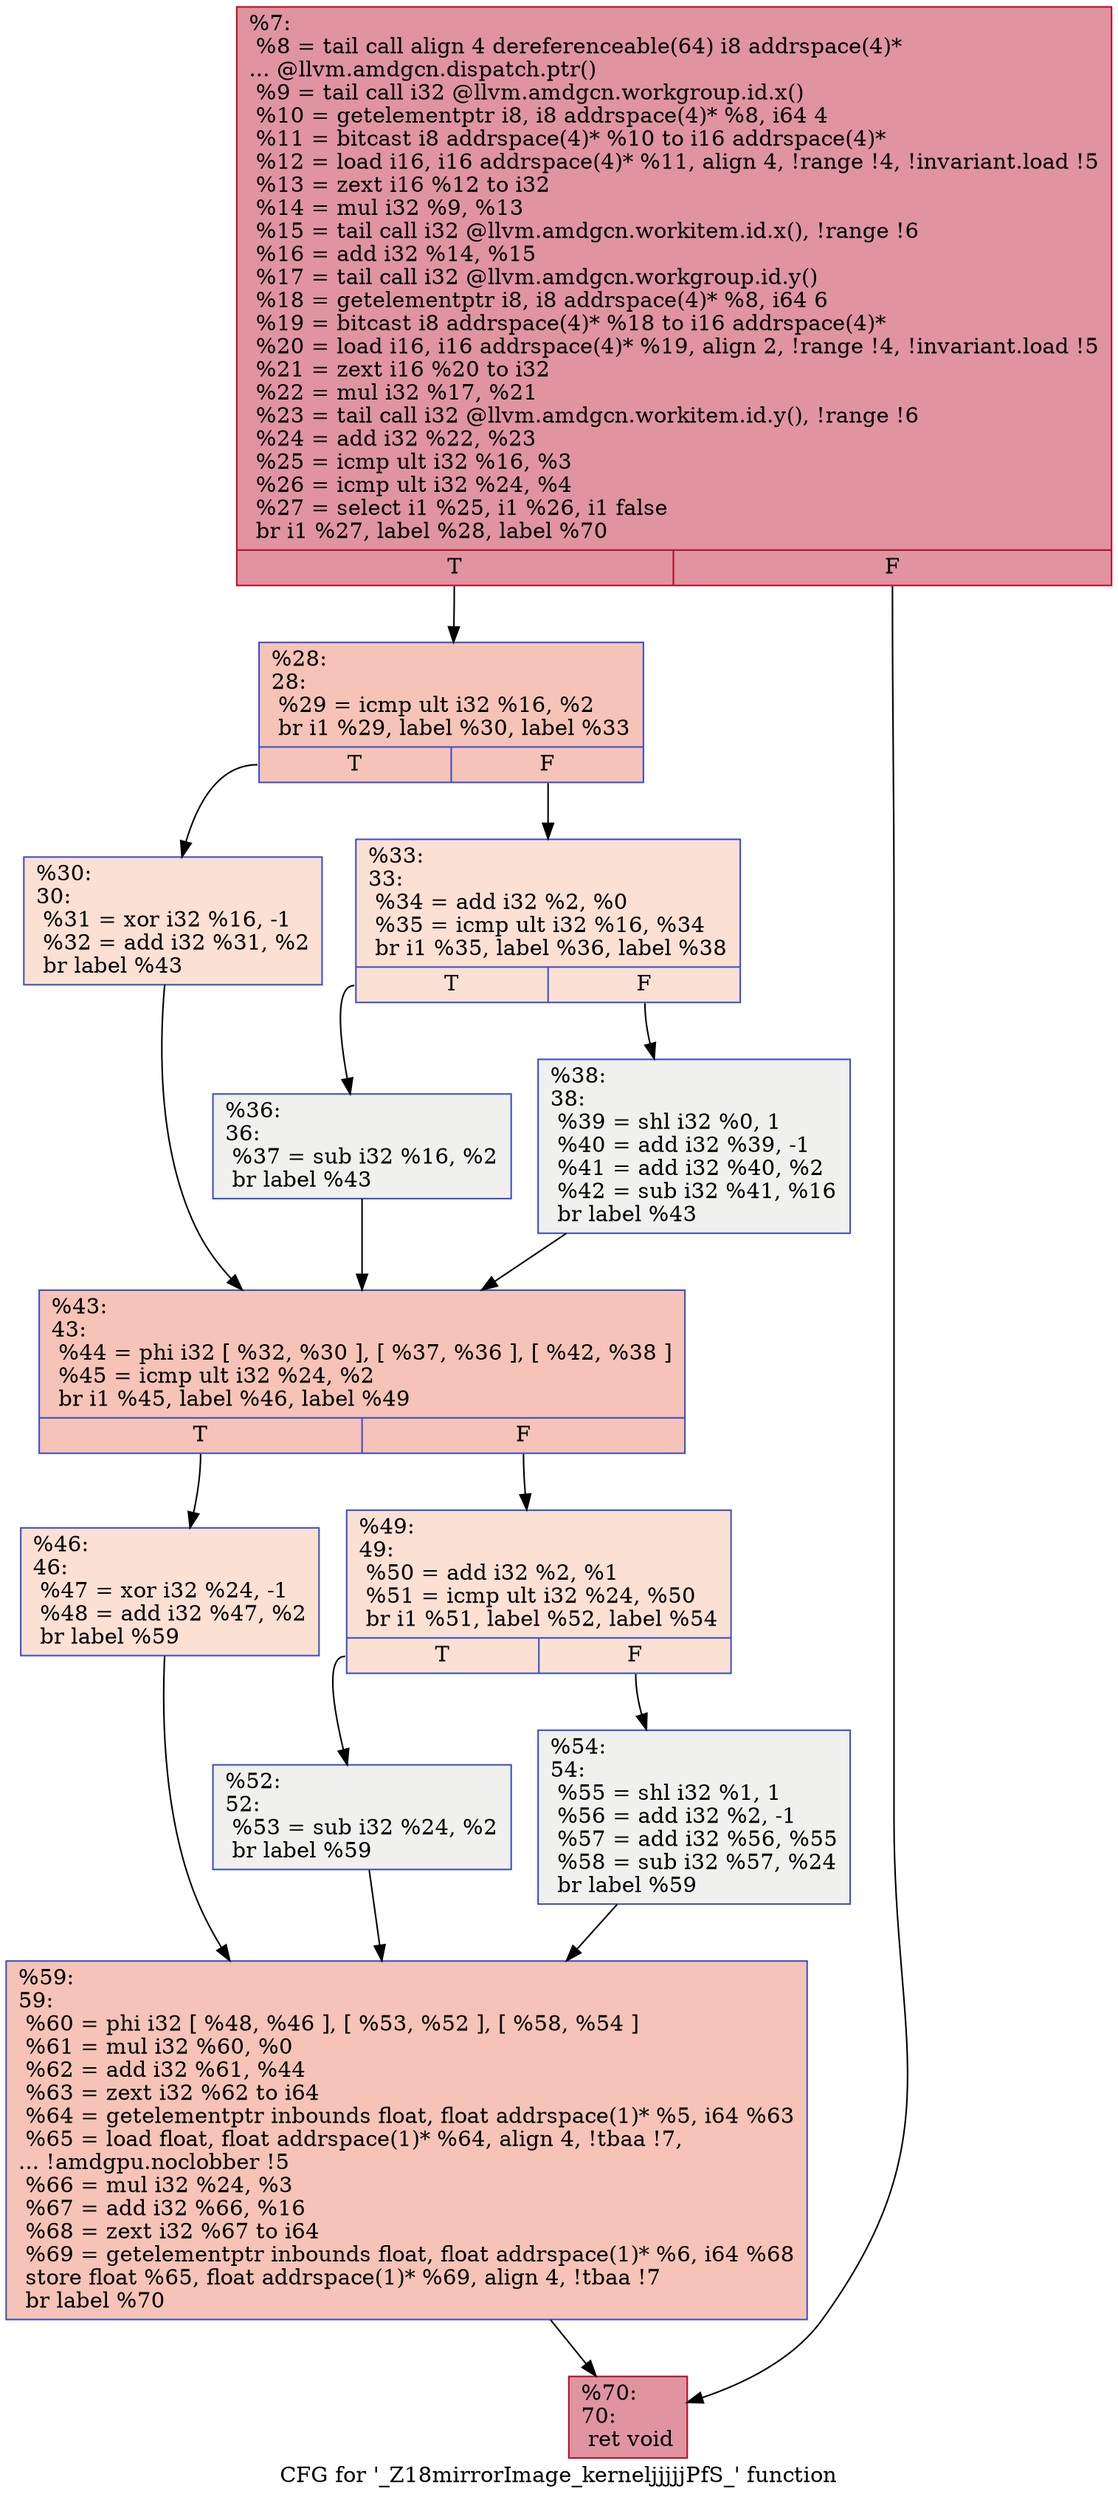 digraph "CFG for '_Z18mirrorImage_kerneljjjjjPfS_' function" {
	label="CFG for '_Z18mirrorImage_kerneljjjjjPfS_' function";

	Node0x5621a60 [shape=record,color="#b70d28ff", style=filled, fillcolor="#b70d2870",label="{%7:\l  %8 = tail call align 4 dereferenceable(64) i8 addrspace(4)*\l... @llvm.amdgcn.dispatch.ptr()\l  %9 = tail call i32 @llvm.amdgcn.workgroup.id.x()\l  %10 = getelementptr i8, i8 addrspace(4)* %8, i64 4\l  %11 = bitcast i8 addrspace(4)* %10 to i16 addrspace(4)*\l  %12 = load i16, i16 addrspace(4)* %11, align 4, !range !4, !invariant.load !5\l  %13 = zext i16 %12 to i32\l  %14 = mul i32 %9, %13\l  %15 = tail call i32 @llvm.amdgcn.workitem.id.x(), !range !6\l  %16 = add i32 %14, %15\l  %17 = tail call i32 @llvm.amdgcn.workgroup.id.y()\l  %18 = getelementptr i8, i8 addrspace(4)* %8, i64 6\l  %19 = bitcast i8 addrspace(4)* %18 to i16 addrspace(4)*\l  %20 = load i16, i16 addrspace(4)* %19, align 2, !range !4, !invariant.load !5\l  %21 = zext i16 %20 to i32\l  %22 = mul i32 %17, %21\l  %23 = tail call i32 @llvm.amdgcn.workitem.id.y(), !range !6\l  %24 = add i32 %22, %23\l  %25 = icmp ult i32 %16, %3\l  %26 = icmp ult i32 %24, %4\l  %27 = select i1 %25, i1 %26, i1 false\l  br i1 %27, label %28, label %70\l|{<s0>T|<s1>F}}"];
	Node0x5621a60:s0 -> Node0x56254b0;
	Node0x5621a60:s1 -> Node0x5625540;
	Node0x56254b0 [shape=record,color="#3d50c3ff", style=filled, fillcolor="#e8765c70",label="{%28:\l28:                                               \l  %29 = icmp ult i32 %16, %2\l  br i1 %29, label %30, label %33\l|{<s0>T|<s1>F}}"];
	Node0x56254b0:s0 -> Node0x5625710;
	Node0x56254b0:s1 -> Node0x5625760;
	Node0x5625710 [shape=record,color="#3d50c3ff", style=filled, fillcolor="#f7b99e70",label="{%30:\l30:                                               \l  %31 = xor i32 %16, -1\l  %32 = add i32 %31, %2\l  br label %43\l}"];
	Node0x5625710 -> Node0x5623880;
	Node0x5625760 [shape=record,color="#3d50c3ff", style=filled, fillcolor="#f7b99e70",label="{%33:\l33:                                               \l  %34 = add i32 %2, %0\l  %35 = icmp ult i32 %16, %34\l  br i1 %35, label %36, label %38\l|{<s0>T|<s1>F}}"];
	Node0x5625760:s0 -> Node0x5623940;
	Node0x5625760:s1 -> Node0x5625d20;
	Node0x5623940 [shape=record,color="#3d50c3ff", style=filled, fillcolor="#dedcdb70",label="{%36:\l36:                                               \l  %37 = sub i32 %16, %2\l  br label %43\l}"];
	Node0x5623940 -> Node0x5623880;
	Node0x5625d20 [shape=record,color="#3d50c3ff", style=filled, fillcolor="#dedcdb70",label="{%38:\l38:                                               \l  %39 = shl i32 %0, 1\l  %40 = add i32 %39, -1\l  %41 = add i32 %40, %2\l  %42 = sub i32 %41, %16\l  br label %43\l}"];
	Node0x5625d20 -> Node0x5623880;
	Node0x5623880 [shape=record,color="#3d50c3ff", style=filled, fillcolor="#e8765c70",label="{%43:\l43:                                               \l  %44 = phi i32 [ %32, %30 ], [ %37, %36 ], [ %42, %38 ]\l  %45 = icmp ult i32 %24, %2\l  br i1 %45, label %46, label %49\l|{<s0>T|<s1>F}}"];
	Node0x5623880:s0 -> Node0x56263a0;
	Node0x5623880:s1 -> Node0x56263f0;
	Node0x56263a0 [shape=record,color="#3d50c3ff", style=filled, fillcolor="#f7b99e70",label="{%46:\l46:                                               \l  %47 = xor i32 %24, -1\l  %48 = add i32 %47, %2\l  br label %59\l}"];
	Node0x56263a0 -> Node0x5626610;
	Node0x56263f0 [shape=record,color="#3d50c3ff", style=filled, fillcolor="#f7b99e70",label="{%49:\l49:                                               \l  %50 = add i32 %2, %1\l  %51 = icmp ult i32 %24, %50\l  br i1 %51, label %52, label %54\l|{<s0>T|<s1>F}}"];
	Node0x56263f0:s0 -> Node0x56267f0;
	Node0x56263f0:s1 -> Node0x5626840;
	Node0x56267f0 [shape=record,color="#3d50c3ff", style=filled, fillcolor="#dedcdb70",label="{%52:\l52:                                               \l  %53 = sub i32 %24, %2\l  br label %59\l}"];
	Node0x56267f0 -> Node0x5626610;
	Node0x5626840 [shape=record,color="#3d50c3ff", style=filled, fillcolor="#dedcdb70",label="{%54:\l54:                                               \l  %55 = shl i32 %1, 1\l  %56 = add i32 %2, -1\l  %57 = add i32 %56, %55\l  %58 = sub i32 %57, %24\l  br label %59\l}"];
	Node0x5626840 -> Node0x5626610;
	Node0x5626610 [shape=record,color="#3d50c3ff", style=filled, fillcolor="#e8765c70",label="{%59:\l59:                                               \l  %60 = phi i32 [ %48, %46 ], [ %53, %52 ], [ %58, %54 ]\l  %61 = mul i32 %60, %0\l  %62 = add i32 %61, %44\l  %63 = zext i32 %62 to i64\l  %64 = getelementptr inbounds float, float addrspace(1)* %5, i64 %63\l  %65 = load float, float addrspace(1)* %64, align 4, !tbaa !7,\l... !amdgpu.noclobber !5\l  %66 = mul i32 %24, %3\l  %67 = add i32 %66, %16\l  %68 = zext i32 %67 to i64\l  %69 = getelementptr inbounds float, float addrspace(1)* %6, i64 %68\l  store float %65, float addrspace(1)* %69, align 4, !tbaa !7\l  br label %70\l}"];
	Node0x5626610 -> Node0x5625540;
	Node0x5625540 [shape=record,color="#b70d28ff", style=filled, fillcolor="#b70d2870",label="{%70:\l70:                                               \l  ret void\l}"];
}
